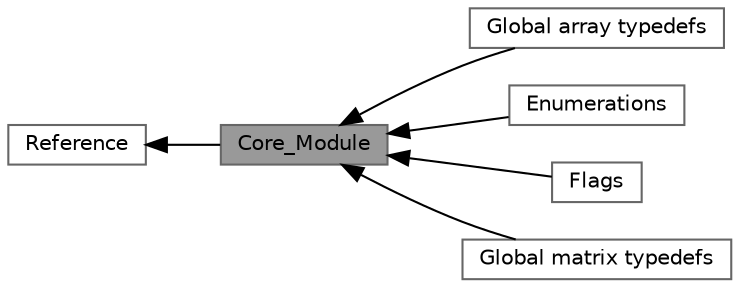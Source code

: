 digraph "Core_Module"
{
 // LATEX_PDF_SIZE
  bgcolor="transparent";
  edge [fontname=Helvetica,fontsize=10,labelfontname=Helvetica,labelfontsize=10];
  node [fontname=Helvetica,fontsize=10,shape=box,height=0.2,width=0.4];
  rankdir=LR;
  Node1 [id="Node000001",label="Core_Module",height=0.2,width=0.4,color="gray40", fillcolor="grey60", style="filled", fontcolor="black",tooltip=" "];
  Node2 [id="Node000002",label="Reference",height=0.2,width=0.4,color="grey40", fillcolor="white", style="filled",URL="$group___dense_matrix_manipulation___reference.html",tooltip=" "];
  Node3 [id="Node000003",label="Global array typedefs",height=0.2,width=0.4,color="grey40", fillcolor="white", style="filled",URL="$group__arraytypedefs.html",tooltip=" "];
  Node6 [id="Node000006",label="Enumerations",height=0.2,width=0.4,color="grey40", fillcolor="white", style="filled",URL="$group__enums.html",tooltip=" "];
  Node5 [id="Node000005",label="Flags",height=0.2,width=0.4,color="grey40", fillcolor="white", style="filled",URL="$group__flags.html",tooltip=" "];
  Node4 [id="Node000004",label="Global matrix typedefs",height=0.2,width=0.4,color="grey40", fillcolor="white", style="filled",URL="$group__matrixtypedefs.html",tooltip=" "];
  Node2->Node1 [shape=plaintext, dir="back", style="solid"];
  Node1->Node3 [shape=plaintext, dir="back", style="solid"];
  Node1->Node4 [shape=plaintext, dir="back", style="solid"];
  Node1->Node5 [shape=plaintext, dir="back", style="solid"];
  Node1->Node6 [shape=plaintext, dir="back", style="solid"];
}
